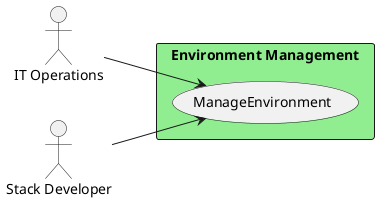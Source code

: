 @startuml

left to right direction
Actor "IT Operations" as ITOperations
Actor "Stack Developer" as StackDeveloper


rectangle "Environment Management" #lightgreen {
usecase "ManageEnvironment" as ManageEnvironment
    ITOperations --> ManageEnvironment
    StackDeveloper --> ManageEnvironment
    }


@enduml

